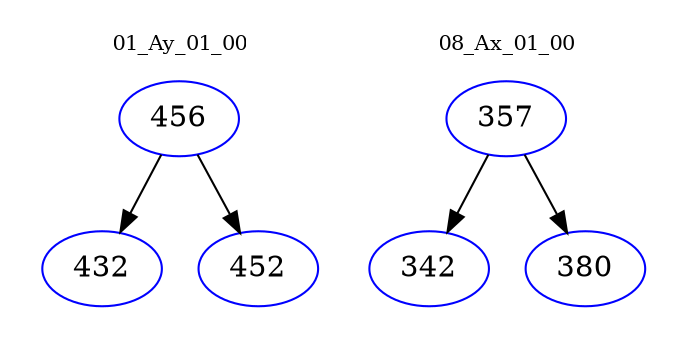 digraph{
subgraph cluster_0 {
color = white
label = "01_Ay_01_00";
fontsize=10;
T0_456 [label="456", color="blue"]
T0_456 -> T0_432 [color="black"]
T0_432 [label="432", color="blue"]
T0_456 -> T0_452 [color="black"]
T0_452 [label="452", color="blue"]
}
subgraph cluster_1 {
color = white
label = "08_Ax_01_00";
fontsize=10;
T1_357 [label="357", color="blue"]
T1_357 -> T1_342 [color="black"]
T1_342 [label="342", color="blue"]
T1_357 -> T1_380 [color="black"]
T1_380 [label="380", color="blue"]
}
}
